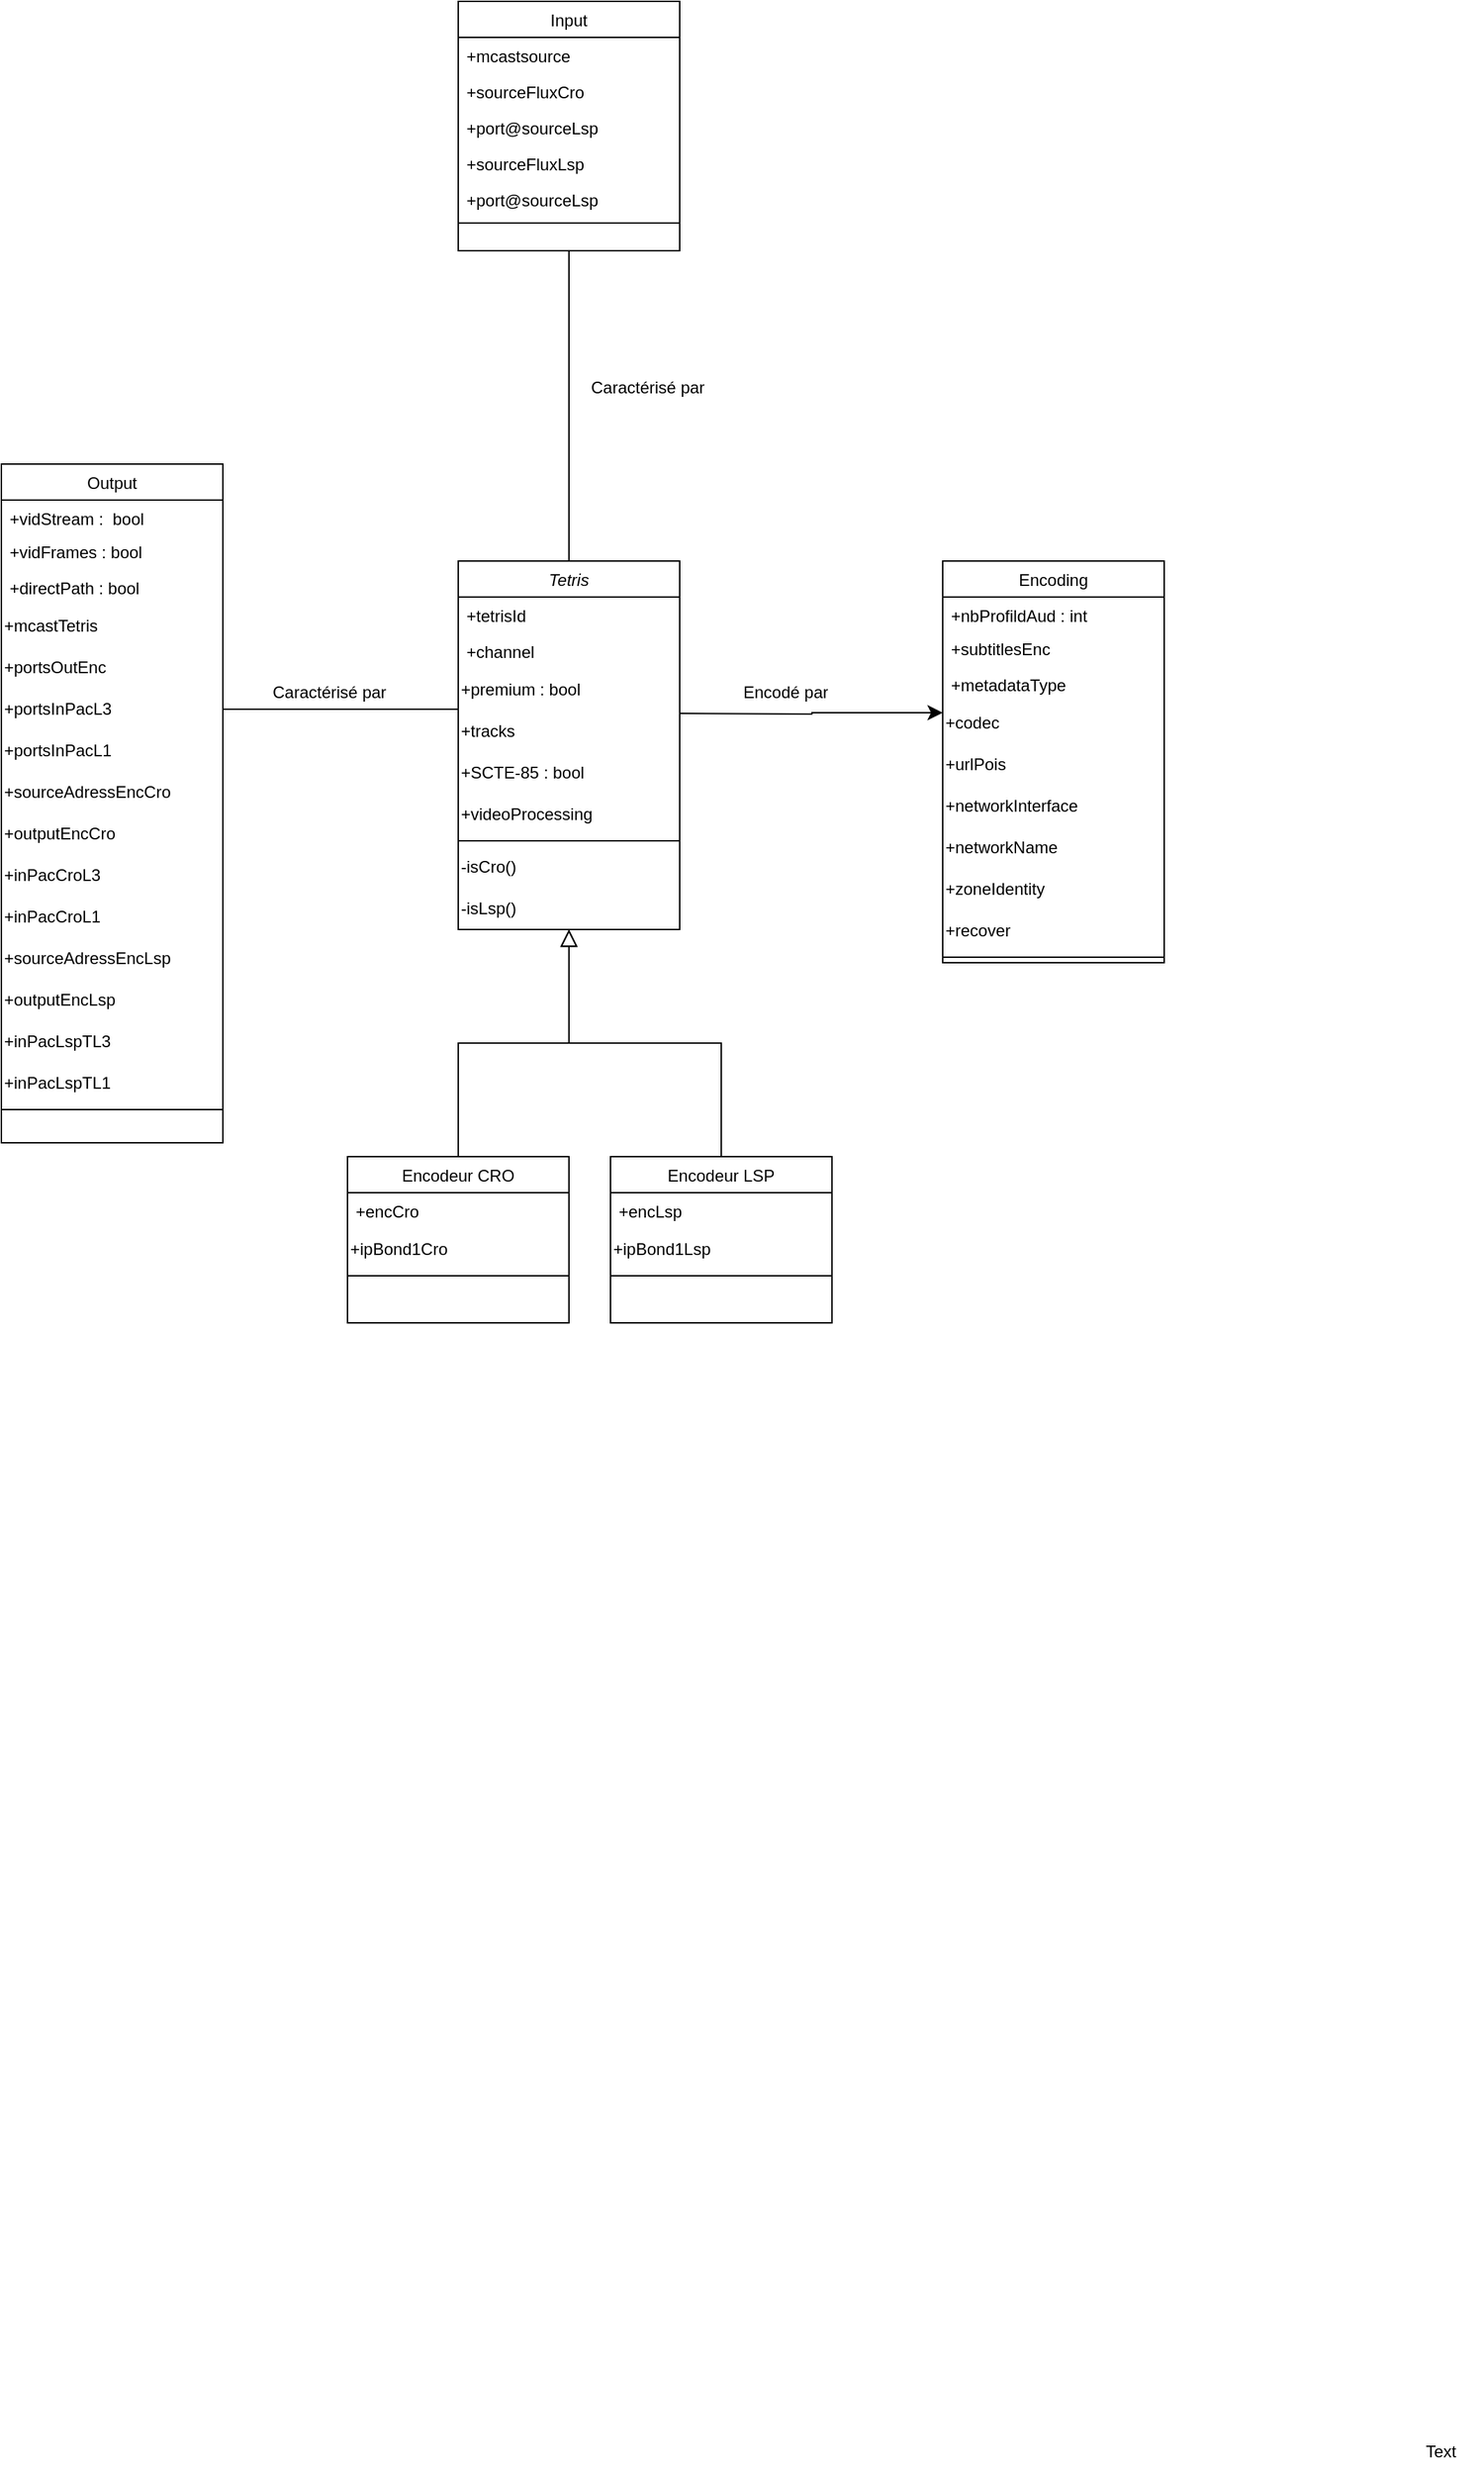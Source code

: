 <mxfile version="21.5.0" type="github" pages="2">
  <diagram id="C5RBs43oDa-KdzZeNtuy" name="Page-1">
    <mxGraphModel dx="1034" dy="1639" grid="1" gridSize="10" guides="1" tooltips="1" connect="1" arrows="1" fold="1" page="1" pageScale="1" pageWidth="827" pageHeight="1169" math="0" shadow="0">
      <root>
        <mxCell id="WIyWlLk6GJQsqaUBKTNV-0" />
        <mxCell id="WIyWlLk6GJQsqaUBKTNV-1" parent="WIyWlLk6GJQsqaUBKTNV-0" />
        <mxCell id="zkfFHV4jXpPFQw0GAbJ--0" value="Tetris" style="swimlane;fontStyle=2;align=center;verticalAlign=top;childLayout=stackLayout;horizontal=1;startSize=26;horizontalStack=0;resizeParent=1;resizeLast=0;collapsible=1;marginBottom=0;rounded=0;shadow=0;strokeWidth=1;" parent="WIyWlLk6GJQsqaUBKTNV-1" vertex="1">
          <mxGeometry x="720" y="-270" width="160" height="266" as="geometry">
            <mxRectangle x="230" y="140" width="160" height="26" as="alternateBounds" />
          </mxGeometry>
        </mxCell>
        <mxCell id="zkfFHV4jXpPFQw0GAbJ--1" value="+tetrisId" style="text;align=left;verticalAlign=top;spacingLeft=4;spacingRight=4;overflow=hidden;rotatable=0;points=[[0,0.5],[1,0.5]];portConstraint=eastwest;" parent="zkfFHV4jXpPFQw0GAbJ--0" vertex="1">
          <mxGeometry y="26" width="160" height="26" as="geometry" />
        </mxCell>
        <mxCell id="zkfFHV4jXpPFQw0GAbJ--2" value="+channel" style="text;align=left;verticalAlign=top;spacingLeft=4;spacingRight=4;overflow=hidden;rotatable=0;points=[[0,0.5],[1,0.5]];portConstraint=eastwest;rounded=0;shadow=0;html=0;" parent="zkfFHV4jXpPFQw0GAbJ--0" vertex="1">
          <mxGeometry y="52" width="160" height="26" as="geometry" />
        </mxCell>
        <mxCell id="9wELCtBTgSBGnE-2K6rT-33" value="+premium : bool" style="text;html=1;strokeColor=none;fillColor=none;align=left;verticalAlign=middle;whiteSpace=wrap;rounded=0;" parent="zkfFHV4jXpPFQw0GAbJ--0" vertex="1">
          <mxGeometry y="78" width="160" height="30" as="geometry" />
        </mxCell>
        <mxCell id="9wELCtBTgSBGnE-2K6rT-12" value="+tracks" style="text;html=1;strokeColor=none;fillColor=none;align=left;verticalAlign=middle;whiteSpace=wrap;rounded=0;" parent="zkfFHV4jXpPFQw0GAbJ--0" vertex="1">
          <mxGeometry y="108" width="160" height="30" as="geometry" />
        </mxCell>
        <mxCell id="9wELCtBTgSBGnE-2K6rT-34" value="+SCTE-85 : bool" style="text;html=1;strokeColor=none;fillColor=none;align=left;verticalAlign=middle;whiteSpace=wrap;rounded=0;" parent="zkfFHV4jXpPFQw0GAbJ--0" vertex="1">
          <mxGeometry y="138" width="160" height="30" as="geometry" />
        </mxCell>
        <mxCell id="9wELCtBTgSBGnE-2K6rT-35" value="+videoProcessing" style="text;html=1;strokeColor=none;fillColor=none;align=left;verticalAlign=middle;whiteSpace=wrap;rounded=0;" parent="zkfFHV4jXpPFQw0GAbJ--0" vertex="1">
          <mxGeometry y="168" width="160" height="30" as="geometry" />
        </mxCell>
        <mxCell id="zkfFHV4jXpPFQw0GAbJ--4" value="" style="line;html=1;strokeWidth=1;align=left;verticalAlign=middle;spacingTop=-1;spacingLeft=3;spacingRight=3;rotatable=0;labelPosition=right;points=[];portConstraint=eastwest;" parent="zkfFHV4jXpPFQw0GAbJ--0" vertex="1">
          <mxGeometry y="198" width="160" height="8" as="geometry" />
        </mxCell>
        <mxCell id="9wELCtBTgSBGnE-2K6rT-23" value="-isCro()" style="text;html=1;strokeColor=none;fillColor=none;align=left;verticalAlign=middle;whiteSpace=wrap;rounded=0;" parent="zkfFHV4jXpPFQw0GAbJ--0" vertex="1">
          <mxGeometry y="206" width="160" height="30" as="geometry" />
        </mxCell>
        <mxCell id="9wELCtBTgSBGnE-2K6rT-30" value="-isLsp()" style="text;html=1;strokeColor=none;fillColor=none;align=left;verticalAlign=middle;whiteSpace=wrap;rounded=0;" parent="zkfFHV4jXpPFQw0GAbJ--0" vertex="1">
          <mxGeometry y="236" width="160" height="30" as="geometry" />
        </mxCell>
        <mxCell id="zkfFHV4jXpPFQw0GAbJ--12" value="" style="endArrow=block;endSize=10;endFill=0;shadow=0;strokeWidth=1;rounded=0;edgeStyle=elbowEdgeStyle;elbow=vertical;exitX=0.5;exitY=0;exitDx=0;exitDy=0;" parent="WIyWlLk6GJQsqaUBKTNV-1" source="9wELCtBTgSBGnE-2K6rT-17" target="zkfFHV4jXpPFQw0GAbJ--0" edge="1">
          <mxGeometry width="160" relative="1" as="geometry">
            <mxPoint x="460" y="240" as="sourcePoint" />
            <mxPoint x="450" y="193" as="targetPoint" />
          </mxGeometry>
        </mxCell>
        <mxCell id="zkfFHV4jXpPFQw0GAbJ--13" value="Encodeur LSP" style="swimlane;fontStyle=0;align=center;verticalAlign=top;childLayout=stackLayout;horizontal=1;startSize=26;horizontalStack=0;resizeParent=1;resizeLast=0;collapsible=1;marginBottom=0;rounded=0;shadow=0;strokeWidth=1;" parent="WIyWlLk6GJQsqaUBKTNV-1" vertex="1">
          <mxGeometry x="830" y="160" width="160" height="120" as="geometry">
            <mxRectangle x="340" y="380" width="170" height="26" as="alternateBounds" />
          </mxGeometry>
        </mxCell>
        <mxCell id="zkfFHV4jXpPFQw0GAbJ--14" value="+encLsp" style="text;align=left;verticalAlign=top;spacingLeft=4;spacingRight=4;overflow=hidden;rotatable=0;points=[[0,0.5],[1,0.5]];portConstraint=eastwest;" parent="zkfFHV4jXpPFQw0GAbJ--13" vertex="1">
          <mxGeometry y="26" width="160" height="26" as="geometry" />
        </mxCell>
        <mxCell id="9wELCtBTgSBGnE-2K6rT-14" value="+ipBond1Lsp" style="text;html=1;strokeColor=none;fillColor=none;align=left;verticalAlign=middle;whiteSpace=wrap;rounded=0;" parent="zkfFHV4jXpPFQw0GAbJ--13" vertex="1">
          <mxGeometry y="52" width="160" height="30" as="geometry" />
        </mxCell>
        <mxCell id="zkfFHV4jXpPFQw0GAbJ--15" value="" style="line;html=1;strokeWidth=1;align=left;verticalAlign=middle;spacingTop=-1;spacingLeft=3;spacingRight=3;rotatable=0;labelPosition=right;points=[];portConstraint=eastwest;" parent="zkfFHV4jXpPFQw0GAbJ--13" vertex="1">
          <mxGeometry y="82" width="160" height="8" as="geometry" />
        </mxCell>
        <mxCell id="zkfFHV4jXpPFQw0GAbJ--16" value="" style="endArrow=block;endSize=10;endFill=0;shadow=0;strokeWidth=1;rounded=0;edgeStyle=elbowEdgeStyle;elbow=vertical;" parent="WIyWlLk6GJQsqaUBKTNV-1" source="zkfFHV4jXpPFQw0GAbJ--13" target="zkfFHV4jXpPFQw0GAbJ--0" edge="1">
          <mxGeometry width="160" relative="1" as="geometry">
            <mxPoint x="460" y="363" as="sourcePoint" />
            <mxPoint x="560" y="261" as="targetPoint" />
          </mxGeometry>
        </mxCell>
        <mxCell id="zkfFHV4jXpPFQw0GAbJ--17" value="Input" style="swimlane;fontStyle=0;align=center;verticalAlign=top;childLayout=stackLayout;horizontal=1;startSize=26;horizontalStack=0;resizeParent=1;resizeLast=0;collapsible=1;marginBottom=0;rounded=0;shadow=0;strokeWidth=1;" parent="WIyWlLk6GJQsqaUBKTNV-1" vertex="1">
          <mxGeometry x="720" y="-674" width="160" height="180" as="geometry">
            <mxRectangle x="550" y="140" width="160" height="26" as="alternateBounds" />
          </mxGeometry>
        </mxCell>
        <mxCell id="zkfFHV4jXpPFQw0GAbJ--18" value="+mcastsource" style="text;align=left;verticalAlign=top;spacingLeft=4;spacingRight=4;overflow=hidden;rotatable=0;points=[[0,0.5],[1,0.5]];portConstraint=eastwest;" parent="zkfFHV4jXpPFQw0GAbJ--17" vertex="1">
          <mxGeometry y="26" width="160" height="26" as="geometry" />
        </mxCell>
        <mxCell id="zkfFHV4jXpPFQw0GAbJ--19" value="+sourceFluxCro" style="text;align=left;verticalAlign=top;spacingLeft=4;spacingRight=4;overflow=hidden;rotatable=0;points=[[0,0.5],[1,0.5]];portConstraint=eastwest;rounded=0;shadow=0;html=0;" parent="zkfFHV4jXpPFQw0GAbJ--17" vertex="1">
          <mxGeometry y="52" width="160" height="26" as="geometry" />
        </mxCell>
        <mxCell id="zkfFHV4jXpPFQw0GAbJ--20" value="+port@sourceLsp" style="text;align=left;verticalAlign=top;spacingLeft=4;spacingRight=4;overflow=hidden;rotatable=0;points=[[0,0.5],[1,0.5]];portConstraint=eastwest;rounded=0;shadow=0;html=0;" parent="zkfFHV4jXpPFQw0GAbJ--17" vertex="1">
          <mxGeometry y="78" width="160" height="26" as="geometry" />
        </mxCell>
        <mxCell id="9wELCtBTgSBGnE-2K6rT-83" value="+sourceFluxLsp" style="text;align=left;verticalAlign=top;spacingLeft=4;spacingRight=4;overflow=hidden;rotatable=0;points=[[0,0.5],[1,0.5]];portConstraint=eastwest;rounded=0;shadow=0;html=0;" parent="zkfFHV4jXpPFQw0GAbJ--17" vertex="1">
          <mxGeometry y="104" width="160" height="26" as="geometry" />
        </mxCell>
        <mxCell id="9wELCtBTgSBGnE-2K6rT-84" value="+port@sourceLsp" style="text;align=left;verticalAlign=top;spacingLeft=4;spacingRight=4;overflow=hidden;rotatable=0;points=[[0,0.5],[1,0.5]];portConstraint=eastwest;rounded=0;shadow=0;html=0;" parent="zkfFHV4jXpPFQw0GAbJ--17" vertex="1">
          <mxGeometry y="130" width="160" height="26" as="geometry" />
        </mxCell>
        <mxCell id="zkfFHV4jXpPFQw0GAbJ--23" value="" style="line;html=1;strokeWidth=1;align=left;verticalAlign=middle;spacingTop=-1;spacingLeft=3;spacingRight=3;rotatable=0;labelPosition=right;points=[];portConstraint=eastwest;" parent="zkfFHV4jXpPFQw0GAbJ--17" vertex="1">
          <mxGeometry y="156" width="160" height="8" as="geometry" />
        </mxCell>
        <mxCell id="9wELCtBTgSBGnE-2K6rT-17" value="Encodeur CRO" style="swimlane;fontStyle=0;align=center;verticalAlign=top;childLayout=stackLayout;horizontal=1;startSize=26;horizontalStack=0;resizeParent=1;resizeLast=0;collapsible=1;marginBottom=0;rounded=0;shadow=0;strokeWidth=1;" parent="WIyWlLk6GJQsqaUBKTNV-1" vertex="1">
          <mxGeometry x="640" y="160" width="160" height="120" as="geometry">
            <mxRectangle x="340" y="380" width="170" height="26" as="alternateBounds" />
          </mxGeometry>
        </mxCell>
        <mxCell id="9wELCtBTgSBGnE-2K6rT-18" value="+encCro" style="text;align=left;verticalAlign=top;spacingLeft=4;spacingRight=4;overflow=hidden;rotatable=0;points=[[0,0.5],[1,0.5]];portConstraint=eastwest;" parent="9wELCtBTgSBGnE-2K6rT-17" vertex="1">
          <mxGeometry y="26" width="160" height="26" as="geometry" />
        </mxCell>
        <mxCell id="9wELCtBTgSBGnE-2K6rT-19" value="+ipBond1Cro" style="text;html=1;strokeColor=none;fillColor=none;align=left;verticalAlign=middle;whiteSpace=wrap;rounded=0;" parent="9wELCtBTgSBGnE-2K6rT-17" vertex="1">
          <mxGeometry y="52" width="160" height="30" as="geometry" />
        </mxCell>
        <mxCell id="9wELCtBTgSBGnE-2K6rT-20" value="" style="line;html=1;strokeWidth=1;align=left;verticalAlign=middle;spacingTop=-1;spacingLeft=3;spacingRight=3;rotatable=0;labelPosition=right;points=[];portConstraint=eastwest;" parent="9wELCtBTgSBGnE-2K6rT-17" vertex="1">
          <mxGeometry y="82" width="160" height="8" as="geometry" />
        </mxCell>
        <mxCell id="9wELCtBTgSBGnE-2K6rT-36" value="Encoding" style="swimlane;fontStyle=0;align=center;verticalAlign=top;childLayout=stackLayout;horizontal=1;startSize=26;horizontalStack=0;resizeParent=1;resizeLast=0;collapsible=1;marginBottom=0;rounded=0;shadow=0;strokeWidth=1;" parent="WIyWlLk6GJQsqaUBKTNV-1" vertex="1">
          <mxGeometry x="1070" y="-270" width="160" height="290" as="geometry">
            <mxRectangle x="550" y="140" width="160" height="26" as="alternateBounds" />
          </mxGeometry>
        </mxCell>
        <mxCell id="9wELCtBTgSBGnE-2K6rT-37" value="+nbProfildAud : int" style="text;align=left;verticalAlign=top;spacingLeft=4;spacingRight=4;overflow=hidden;rotatable=0;points=[[0,0.5],[1,0.5]];portConstraint=eastwest;" parent="9wELCtBTgSBGnE-2K6rT-36" vertex="1">
          <mxGeometry y="26" width="160" height="24" as="geometry" />
        </mxCell>
        <mxCell id="9wELCtBTgSBGnE-2K6rT-38" value="+subtitlesEnc" style="text;align=left;verticalAlign=top;spacingLeft=4;spacingRight=4;overflow=hidden;rotatable=0;points=[[0,0.5],[1,0.5]];portConstraint=eastwest;rounded=0;shadow=0;html=0;" parent="9wELCtBTgSBGnE-2K6rT-36" vertex="1">
          <mxGeometry y="50" width="160" height="26" as="geometry" />
        </mxCell>
        <mxCell id="9wELCtBTgSBGnE-2K6rT-39" value="+metadataType&#xa;" style="text;align=left;verticalAlign=top;spacingLeft=4;spacingRight=4;overflow=hidden;rotatable=0;points=[[0,0.5],[1,0.5]];portConstraint=eastwest;rounded=0;shadow=0;html=0;" parent="9wELCtBTgSBGnE-2K6rT-36" vertex="1">
          <mxGeometry y="76" width="160" height="26" as="geometry" />
        </mxCell>
        <mxCell id="9wELCtBTgSBGnE-2K6rT-42" value="+codec" style="text;html=1;strokeColor=none;fillColor=none;align=left;verticalAlign=middle;whiteSpace=wrap;rounded=0;" parent="9wELCtBTgSBGnE-2K6rT-36" vertex="1">
          <mxGeometry y="102" width="160" height="30" as="geometry" />
        </mxCell>
        <mxCell id="9wELCtBTgSBGnE-2K6rT-43" value="+urlPois" style="text;html=1;strokeColor=none;fillColor=none;align=left;verticalAlign=middle;whiteSpace=wrap;rounded=0;" parent="9wELCtBTgSBGnE-2K6rT-36" vertex="1">
          <mxGeometry y="132" width="160" height="30" as="geometry" />
        </mxCell>
        <mxCell id="9wELCtBTgSBGnE-2K6rT-85" value="+networkInterface" style="text;html=1;strokeColor=none;fillColor=none;align=left;verticalAlign=middle;whiteSpace=wrap;rounded=0;" parent="9wELCtBTgSBGnE-2K6rT-36" vertex="1">
          <mxGeometry y="162" width="160" height="30" as="geometry" />
        </mxCell>
        <mxCell id="9wELCtBTgSBGnE-2K6rT-44" value="&lt;div style=&quot;&quot;&gt;&lt;span style=&quot;background-color: initial;&quot;&gt;+networkName&lt;/span&gt;&lt;/div&gt;" style="text;html=1;strokeColor=none;fillColor=none;align=left;verticalAlign=middle;whiteSpace=wrap;rounded=0;" parent="9wELCtBTgSBGnE-2K6rT-36" vertex="1">
          <mxGeometry y="192" width="160" height="30" as="geometry" />
        </mxCell>
        <mxCell id="9wELCtBTgSBGnE-2K6rT-45" value="+zoneIdentity" style="text;html=1;strokeColor=none;fillColor=none;align=left;verticalAlign=middle;whiteSpace=wrap;rounded=0;" parent="9wELCtBTgSBGnE-2K6rT-36" vertex="1">
          <mxGeometry y="222" width="160" height="30" as="geometry" />
        </mxCell>
        <mxCell id="9wELCtBTgSBGnE-2K6rT-46" value="+recover" style="text;html=1;strokeColor=none;fillColor=none;align=left;verticalAlign=middle;whiteSpace=wrap;rounded=0;" parent="9wELCtBTgSBGnE-2K6rT-36" vertex="1">
          <mxGeometry y="252" width="160" height="30" as="geometry" />
        </mxCell>
        <mxCell id="9wELCtBTgSBGnE-2K6rT-40" value="" style="line;html=1;strokeWidth=1;align=left;verticalAlign=middle;spacingTop=-1;spacingLeft=3;spacingRight=3;rotatable=0;labelPosition=right;points=[];portConstraint=eastwest;" parent="9wELCtBTgSBGnE-2K6rT-36" vertex="1">
          <mxGeometry y="282" width="160" height="8" as="geometry" />
        </mxCell>
        <mxCell id="9wELCtBTgSBGnE-2K6rT-41" value="Text" style="text;html=1;strokeColor=none;fillColor=none;align=center;verticalAlign=middle;whiteSpace=wrap;rounded=0;" parent="WIyWlLk6GJQsqaUBKTNV-1" vertex="1">
          <mxGeometry x="1400" y="1080" width="60" height="30" as="geometry" />
        </mxCell>
        <mxCell id="9wELCtBTgSBGnE-2K6rT-47" value="Output" style="swimlane;fontStyle=0;align=center;verticalAlign=top;childLayout=stackLayout;horizontal=1;startSize=26;horizontalStack=0;resizeParent=1;resizeLast=0;collapsible=1;marginBottom=0;rounded=0;shadow=0;strokeWidth=1;" parent="WIyWlLk6GJQsqaUBKTNV-1" vertex="1">
          <mxGeometry x="390" y="-340" width="160" height="490" as="geometry">
            <mxRectangle x="550" y="140" width="160" height="26" as="alternateBounds" />
          </mxGeometry>
        </mxCell>
        <mxCell id="9wELCtBTgSBGnE-2K6rT-48" value="+vidStream :  bool" style="text;align=left;verticalAlign=top;spacingLeft=4;spacingRight=4;overflow=hidden;rotatable=0;points=[[0,0.5],[1,0.5]];portConstraint=eastwest;" parent="9wELCtBTgSBGnE-2K6rT-47" vertex="1">
          <mxGeometry y="26" width="160" height="24" as="geometry" />
        </mxCell>
        <mxCell id="9wELCtBTgSBGnE-2K6rT-49" value="+vidFrames : bool" style="text;align=left;verticalAlign=top;spacingLeft=4;spacingRight=4;overflow=hidden;rotatable=0;points=[[0,0.5],[1,0.5]];portConstraint=eastwest;rounded=0;shadow=0;html=0;" parent="9wELCtBTgSBGnE-2K6rT-47" vertex="1">
          <mxGeometry y="50" width="160" height="26" as="geometry" />
        </mxCell>
        <mxCell id="9wELCtBTgSBGnE-2K6rT-50" value="+directPath : bool" style="text;align=left;verticalAlign=top;spacingLeft=4;spacingRight=4;overflow=hidden;rotatable=0;points=[[0,0.5],[1,0.5]];portConstraint=eastwest;rounded=0;shadow=0;html=0;" parent="9wELCtBTgSBGnE-2K6rT-47" vertex="1">
          <mxGeometry y="76" width="160" height="26" as="geometry" />
        </mxCell>
        <mxCell id="9wELCtBTgSBGnE-2K6rT-51" value="+mcastTetris" style="text;html=1;strokeColor=none;fillColor=none;align=left;verticalAlign=middle;whiteSpace=wrap;rounded=0;" parent="9wELCtBTgSBGnE-2K6rT-47" vertex="1">
          <mxGeometry y="102" width="160" height="30" as="geometry" />
        </mxCell>
        <mxCell id="9wELCtBTgSBGnE-2K6rT-52" value="+portsOutEnc" style="text;html=1;strokeColor=none;fillColor=none;align=left;verticalAlign=middle;whiteSpace=wrap;rounded=0;" parent="9wELCtBTgSBGnE-2K6rT-47" vertex="1">
          <mxGeometry y="132" width="160" height="30" as="geometry" />
        </mxCell>
        <mxCell id="9wELCtBTgSBGnE-2K6rT-53" value="&lt;div style=&quot;&quot;&gt;&lt;span style=&quot;background-color: initial;&quot;&gt;+portsInPacL3&lt;/span&gt;&lt;/div&gt;" style="text;html=1;strokeColor=none;fillColor=none;align=left;verticalAlign=middle;whiteSpace=wrap;rounded=0;" parent="9wELCtBTgSBGnE-2K6rT-47" vertex="1">
          <mxGeometry y="162" width="160" height="30" as="geometry" />
        </mxCell>
        <mxCell id="9wELCtBTgSBGnE-2K6rT-54" value="+portsInPacL1" style="text;html=1;strokeColor=none;fillColor=none;align=left;verticalAlign=middle;whiteSpace=wrap;rounded=0;" parent="9wELCtBTgSBGnE-2K6rT-47" vertex="1">
          <mxGeometry y="192" width="160" height="30" as="geometry" />
        </mxCell>
        <mxCell id="9wELCtBTgSBGnE-2K6rT-55" value="+sourceAdressEncCro" style="text;html=1;strokeColor=none;fillColor=none;align=left;verticalAlign=middle;whiteSpace=wrap;rounded=0;" parent="9wELCtBTgSBGnE-2K6rT-47" vertex="1">
          <mxGeometry y="222" width="160" height="30" as="geometry" />
        </mxCell>
        <mxCell id="9wELCtBTgSBGnE-2K6rT-59" value="+outputEncCro" style="text;html=1;strokeColor=none;fillColor=none;align=left;verticalAlign=middle;whiteSpace=wrap;rounded=0;" parent="9wELCtBTgSBGnE-2K6rT-47" vertex="1">
          <mxGeometry y="252" width="160" height="30" as="geometry" />
        </mxCell>
        <mxCell id="9wELCtBTgSBGnE-2K6rT-60" value="+inPacCroL3" style="text;html=1;strokeColor=none;fillColor=none;align=left;verticalAlign=middle;whiteSpace=wrap;rounded=0;" parent="9wELCtBTgSBGnE-2K6rT-47" vertex="1">
          <mxGeometry y="282" width="160" height="30" as="geometry" />
        </mxCell>
        <mxCell id="9wELCtBTgSBGnE-2K6rT-61" value="+inPacCroL1" style="text;html=1;strokeColor=none;fillColor=none;align=left;verticalAlign=middle;whiteSpace=wrap;rounded=0;" parent="9wELCtBTgSBGnE-2K6rT-47" vertex="1">
          <mxGeometry y="312" width="160" height="30" as="geometry" />
        </mxCell>
        <mxCell id="9wELCtBTgSBGnE-2K6rT-62" value="+sourceAdressEncLsp" style="text;html=1;strokeColor=none;fillColor=none;align=left;verticalAlign=middle;whiteSpace=wrap;rounded=0;" parent="9wELCtBTgSBGnE-2K6rT-47" vertex="1">
          <mxGeometry y="342" width="160" height="30" as="geometry" />
        </mxCell>
        <mxCell id="9wELCtBTgSBGnE-2K6rT-63" value="+outputEncLsp" style="text;html=1;strokeColor=none;fillColor=none;align=left;verticalAlign=middle;whiteSpace=wrap;rounded=0;" parent="9wELCtBTgSBGnE-2K6rT-47" vertex="1">
          <mxGeometry y="372" width="160" height="30" as="geometry" />
        </mxCell>
        <mxCell id="9wELCtBTgSBGnE-2K6rT-64" value="+inPacLspTL3" style="text;html=1;strokeColor=none;fillColor=none;align=left;verticalAlign=middle;whiteSpace=wrap;rounded=0;" parent="9wELCtBTgSBGnE-2K6rT-47" vertex="1">
          <mxGeometry y="402" width="160" height="30" as="geometry" />
        </mxCell>
        <mxCell id="9wELCtBTgSBGnE-2K6rT-65" value="+inPacLspTL1" style="text;html=1;strokeColor=none;fillColor=none;align=left;verticalAlign=middle;whiteSpace=wrap;rounded=0;" parent="9wELCtBTgSBGnE-2K6rT-47" vertex="1">
          <mxGeometry y="432" width="160" height="30" as="geometry" />
        </mxCell>
        <mxCell id="9wELCtBTgSBGnE-2K6rT-56" value="" style="line;html=1;strokeWidth=1;align=left;verticalAlign=middle;spacingTop=-1;spacingLeft=3;spacingRight=3;rotatable=0;labelPosition=right;points=[];portConstraint=eastwest;" parent="9wELCtBTgSBGnE-2K6rT-47" vertex="1">
          <mxGeometry y="462" width="160" height="8" as="geometry" />
        </mxCell>
        <mxCell id="9wELCtBTgSBGnE-2K6rT-80" value="" style="edgeStyle=orthogonalEdgeStyle;endArrow=classic;html=1;rounded=0;endSize=8;startSize=8;entryX=0;entryY=0.25;entryDx=0;entryDy=0;" parent="WIyWlLk6GJQsqaUBKTNV-1" target="9wELCtBTgSBGnE-2K6rT-42" edge="1">
          <mxGeometry width="50" height="50" relative="1" as="geometry">
            <mxPoint x="880" y="-160" as="sourcePoint" />
            <mxPoint x="1190" y="-70" as="targetPoint" />
          </mxGeometry>
        </mxCell>
        <mxCell id="9wELCtBTgSBGnE-2K6rT-86" value="Encodé par" style="text;strokeColor=none;fillColor=none;align=left;verticalAlign=middle;spacingLeft=4;spacingRight=4;overflow=hidden;points=[[0,0.5],[1,0.5]];portConstraint=eastwest;rotatable=0;whiteSpace=wrap;html=1;" parent="WIyWlLk6GJQsqaUBKTNV-1" vertex="1">
          <mxGeometry x="920" y="-190" width="80" height="30" as="geometry" />
        </mxCell>
        <mxCell id="9wELCtBTgSBGnE-2K6rT-87" value="" style="endArrow=none;html=1;rounded=0;exitX=1;exitY=0.5;exitDx=0;exitDy=0;edgeStyle=orthogonalEdgeStyle;" parent="WIyWlLk6GJQsqaUBKTNV-1" source="9wELCtBTgSBGnE-2K6rT-53" edge="1">
          <mxGeometry width="50" height="50" relative="1" as="geometry">
            <mxPoint x="540" y="-112" as="sourcePoint" />
            <mxPoint x="720" y="-163" as="targetPoint" />
          </mxGeometry>
        </mxCell>
        <mxCell id="9wELCtBTgSBGnE-2K6rT-88" value="Caractérisé par" style="text;strokeColor=none;fillColor=none;align=left;verticalAlign=middle;spacingLeft=4;spacingRight=4;overflow=hidden;points=[[0,0.5],[1,0.5]];portConstraint=eastwest;rotatable=0;whiteSpace=wrap;html=1;" parent="WIyWlLk6GJQsqaUBKTNV-1" vertex="1">
          <mxGeometry x="580" y="-190" width="120" height="30" as="geometry" />
        </mxCell>
        <mxCell id="9wELCtBTgSBGnE-2K6rT-90" value="Caractérisé par" style="text;strokeColor=none;fillColor=none;align=left;verticalAlign=middle;spacingLeft=4;spacingRight=4;overflow=hidden;points=[[0,0.5],[1,0.5]];portConstraint=eastwest;rotatable=0;whiteSpace=wrap;html=1;" parent="WIyWlLk6GJQsqaUBKTNV-1" vertex="1">
          <mxGeometry x="810" y="-410" width="120" height="30" as="geometry" />
        </mxCell>
        <mxCell id="9wELCtBTgSBGnE-2K6rT-91" value="" style="endArrow=none;html=1;rounded=0;exitX=0.5;exitY=0;exitDx=0;exitDy=0;entryX=0.5;entryY=1;entryDx=0;entryDy=0;edgeStyle=orthogonalEdgeStyle;" parent="WIyWlLk6GJQsqaUBKTNV-1" source="zkfFHV4jXpPFQw0GAbJ--0" target="zkfFHV4jXpPFQw0GAbJ--17" edge="1">
          <mxGeometry width="50" height="50" relative="1" as="geometry">
            <mxPoint x="1160" y="-430" as="sourcePoint" />
            <mxPoint x="1210" y="-480" as="targetPoint" />
          </mxGeometry>
        </mxCell>
      </root>
    </mxGraphModel>
  </diagram>
  <diagram id="NZ9ZqVGPZ_8RwK-eq72Y" name="Page-2">
    <mxGraphModel dx="1034" dy="1639" grid="1" gridSize="10" guides="1" tooltips="1" connect="1" arrows="1" fold="1" page="1" pageScale="1" pageWidth="827" pageHeight="1169" math="0" shadow="0">
      <root>
        <mxCell id="0" />
        <mxCell id="1" parent="0" />
        <mxCell id="cc9nz-Dngtwn3MiW6V4w-1" value="TemplateEncodeur" style="swimlane;fontStyle=2;align=center;verticalAlign=top;childLayout=stackLayout;horizontal=1;startSize=26;horizontalStack=0;resizeParent=1;resizeLast=0;collapsible=1;marginBottom=0;rounded=0;shadow=0;strokeWidth=1;" vertex="1" parent="1">
          <mxGeometry x="320" y="-747" width="160" height="447" as="geometry">
            <mxRectangle x="230" y="140" width="160" height="26" as="alternateBounds" />
          </mxGeometry>
        </mxCell>
        <mxCell id="cc9nz-Dngtwn3MiW6V4w-2" value="+id : int" style="text;align=left;verticalAlign=top;spacingLeft=4;spacingRight=4;overflow=hidden;rotatable=0;points=[[0,0.5],[1,0.5]];portConstraint=eastwest;" vertex="1" parent="cc9nz-Dngtwn3MiW6V4w-1">
          <mxGeometry y="26" width="160" height="26" as="geometry" />
        </mxCell>
        <mxCell id="cc9nz-Dngtwn3MiW6V4w-3" value="+format : string" style="text;align=left;verticalAlign=top;spacingLeft=4;spacingRight=4;overflow=hidden;rotatable=0;points=[[0,0.5],[1,0.5]];portConstraint=eastwest;rounded=0;shadow=0;html=0;" vertex="1" parent="cc9nz-Dngtwn3MiW6V4w-1">
          <mxGeometry y="52" width="160" height="26" as="geometry" />
        </mxCell>
        <mxCell id="cc9nz-Dngtwn3MiW6V4w-4" value="+nbprofilsVid : int" style="text;html=1;strokeColor=none;fillColor=none;align=left;verticalAlign=middle;whiteSpace=wrap;rounded=0;" vertex="1" parent="cc9nz-Dngtwn3MiW6V4w-1">
          <mxGeometry y="78" width="160" height="30" as="geometry" />
        </mxCell>
        <mxCell id="cc9nz-Dngtwn3MiW6V4w-5" value="+profilList : string[]" style="text;html=1;strokeColor=none;fillColor=none;align=left;verticalAlign=middle;whiteSpace=wrap;rounded=0;" vertex="1" parent="cc9nz-Dngtwn3MiW6V4w-1">
          <mxGeometry y="108" width="160" height="30" as="geometry" />
        </mxCell>
        <mxCell id="cc9nz-Dngtwn3MiW6V4w-6" value="+codecVideo : string" style="text;html=1;strokeColor=none;fillColor=none;align=left;verticalAlign=middle;whiteSpace=wrap;rounded=0;" vertex="1" parent="cc9nz-Dngtwn3MiW6V4w-1">
          <mxGeometry y="138" width="160" height="30" as="geometry" />
        </mxCell>
        <mxCell id="cc9nz-Dngtwn3MiW6V4w-7" value="+debitList : string[]" style="text;html=1;strokeColor=none;fillColor=none;align=left;verticalAlign=middle;whiteSpace=wrap;rounded=0;" vertex="1" parent="cc9nz-Dngtwn3MiW6V4w-1">
          <mxGeometry y="168" width="160" height="30" as="geometry" />
        </mxCell>
        <mxCell id="cc9nz-Dngtwn3MiW6V4w-12" value="+frameRate : string" style="text;html=1;strokeColor=none;fillColor=none;align=left;verticalAlign=middle;whiteSpace=wrap;rounded=0;" vertex="1" parent="cc9nz-Dngtwn3MiW6V4w-1">
          <mxGeometry y="198" width="160" height="30" as="geometry" />
        </mxCell>
        <mxCell id="cc9nz-Dngtwn3MiW6V4w-13" value="+codecAudio : string" style="text;html=1;strokeColor=none;fillColor=none;align=left;verticalAlign=middle;whiteSpace=wrap;rounded=0;" vertex="1" parent="cc9nz-Dngtwn3MiW6V4w-1">
          <mxGeometry y="228" width="160" height="30" as="geometry" />
        </mxCell>
        <mxCell id="cc9nz-Dngtwn3MiW6V4w-14" value="+audioBitrate : int" style="text;html=1;strokeColor=none;fillColor=none;align=left;verticalAlign=middle;whiteSpace=wrap;rounded=0;" vertex="1" parent="cc9nz-Dngtwn3MiW6V4w-1">
          <mxGeometry y="258" width="160" height="30" as="geometry" />
        </mxCell>
        <mxCell id="cc9nz-Dngtwn3MiW6V4w-17" value="+audioSampling : int" style="text;html=1;strokeColor=none;fillColor=none;align=left;verticalAlign=middle;whiteSpace=wrap;rounded=0;" vertex="1" parent="cc9nz-Dngtwn3MiW6V4w-1">
          <mxGeometry y="288" width="160" height="30" as="geometry" />
        </mxCell>
        <mxCell id="cc9nz-Dngtwn3MiW6V4w-16" value="+gopDuration : int" style="text;html=1;strokeColor=none;fillColor=none;align=left;verticalAlign=middle;whiteSpace=wrap;rounded=0;" vertex="1" parent="cc9nz-Dngtwn3MiW6V4w-1">
          <mxGeometry y="318" width="160" height="30" as="geometry" />
        </mxCell>
        <mxCell id="cc9nz-Dngtwn3MiW6V4w-18" value="+gopSignaling : string" style="text;html=1;strokeColor=none;fillColor=none;align=left;verticalAlign=middle;whiteSpace=wrap;rounded=0;" vertex="1" parent="cc9nz-Dngtwn3MiW6V4w-1">
          <mxGeometry y="348" width="160" height="30" as="geometry" />
        </mxCell>
        <mxCell id="cc9nz-Dngtwn3MiW6V4w-19" value="+bufferDuration : string" style="text;html=1;strokeColor=none;fillColor=none;align=left;verticalAlign=middle;whiteSpace=wrap;rounded=0;" vertex="1" parent="cc9nz-Dngtwn3MiW6V4w-1">
          <mxGeometry y="378" width="160" height="30" as="geometry" />
        </mxCell>
        <mxCell id="cc9nz-Dngtwn3MiW6V4w-8" value="" style="line;html=1;strokeWidth=1;align=left;verticalAlign=middle;spacingTop=-1;spacingLeft=3;spacingRight=3;rotatable=0;labelPosition=right;points=[];portConstraint=eastwest;" vertex="1" parent="cc9nz-Dngtwn3MiW6V4w-1">
          <mxGeometry y="408" width="160" height="8" as="geometry" />
        </mxCell>
      </root>
    </mxGraphModel>
  </diagram>
</mxfile>
